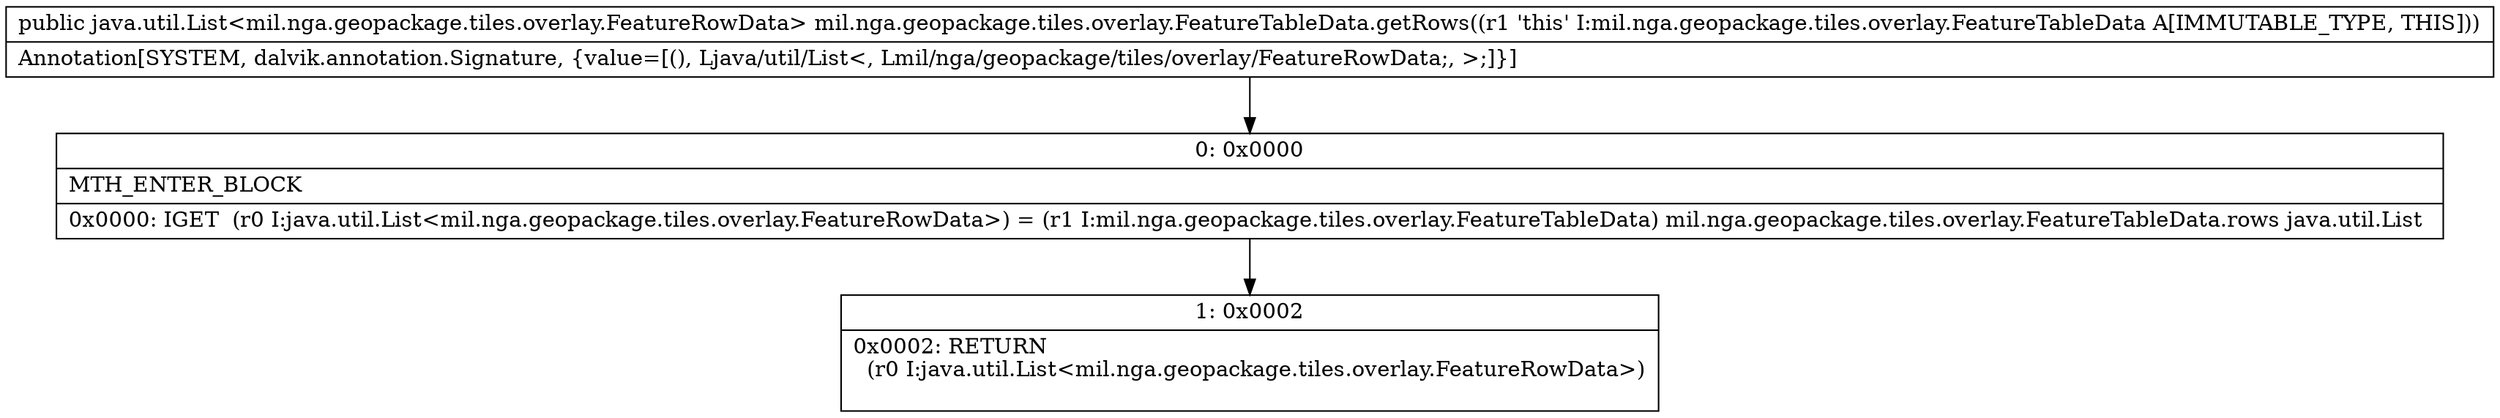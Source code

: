 digraph "CFG formil.nga.geopackage.tiles.overlay.FeatureTableData.getRows()Ljava\/util\/List;" {
Node_0 [shape=record,label="{0\:\ 0x0000|MTH_ENTER_BLOCK\l|0x0000: IGET  (r0 I:java.util.List\<mil.nga.geopackage.tiles.overlay.FeatureRowData\>) = (r1 I:mil.nga.geopackage.tiles.overlay.FeatureTableData) mil.nga.geopackage.tiles.overlay.FeatureTableData.rows java.util.List \l}"];
Node_1 [shape=record,label="{1\:\ 0x0002|0x0002: RETURN  \l  (r0 I:java.util.List\<mil.nga.geopackage.tiles.overlay.FeatureRowData\>)\l \l}"];
MethodNode[shape=record,label="{public java.util.List\<mil.nga.geopackage.tiles.overlay.FeatureRowData\> mil.nga.geopackage.tiles.overlay.FeatureTableData.getRows((r1 'this' I:mil.nga.geopackage.tiles.overlay.FeatureTableData A[IMMUTABLE_TYPE, THIS]))  | Annotation[SYSTEM, dalvik.annotation.Signature, \{value=[(), Ljava\/util\/List\<, Lmil\/nga\/geopackage\/tiles\/overlay\/FeatureRowData;, \>;]\}]\l}"];
MethodNode -> Node_0;
Node_0 -> Node_1;
}

